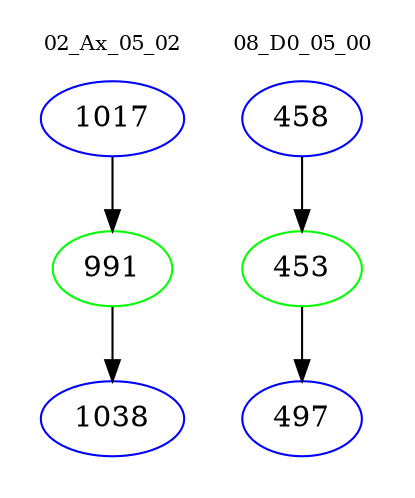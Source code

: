 digraph{
subgraph cluster_0 {
color = white
label = "02_Ax_05_02";
fontsize=10;
T0_1017 [label="1017", color="blue"]
T0_1017 -> T0_991 [color="black"]
T0_991 [label="991", color="green"]
T0_991 -> T0_1038 [color="black"]
T0_1038 [label="1038", color="blue"]
}
subgraph cluster_1 {
color = white
label = "08_D0_05_00";
fontsize=10;
T1_458 [label="458", color="blue"]
T1_458 -> T1_453 [color="black"]
T1_453 [label="453", color="green"]
T1_453 -> T1_497 [color="black"]
T1_497 [label="497", color="blue"]
}
}
